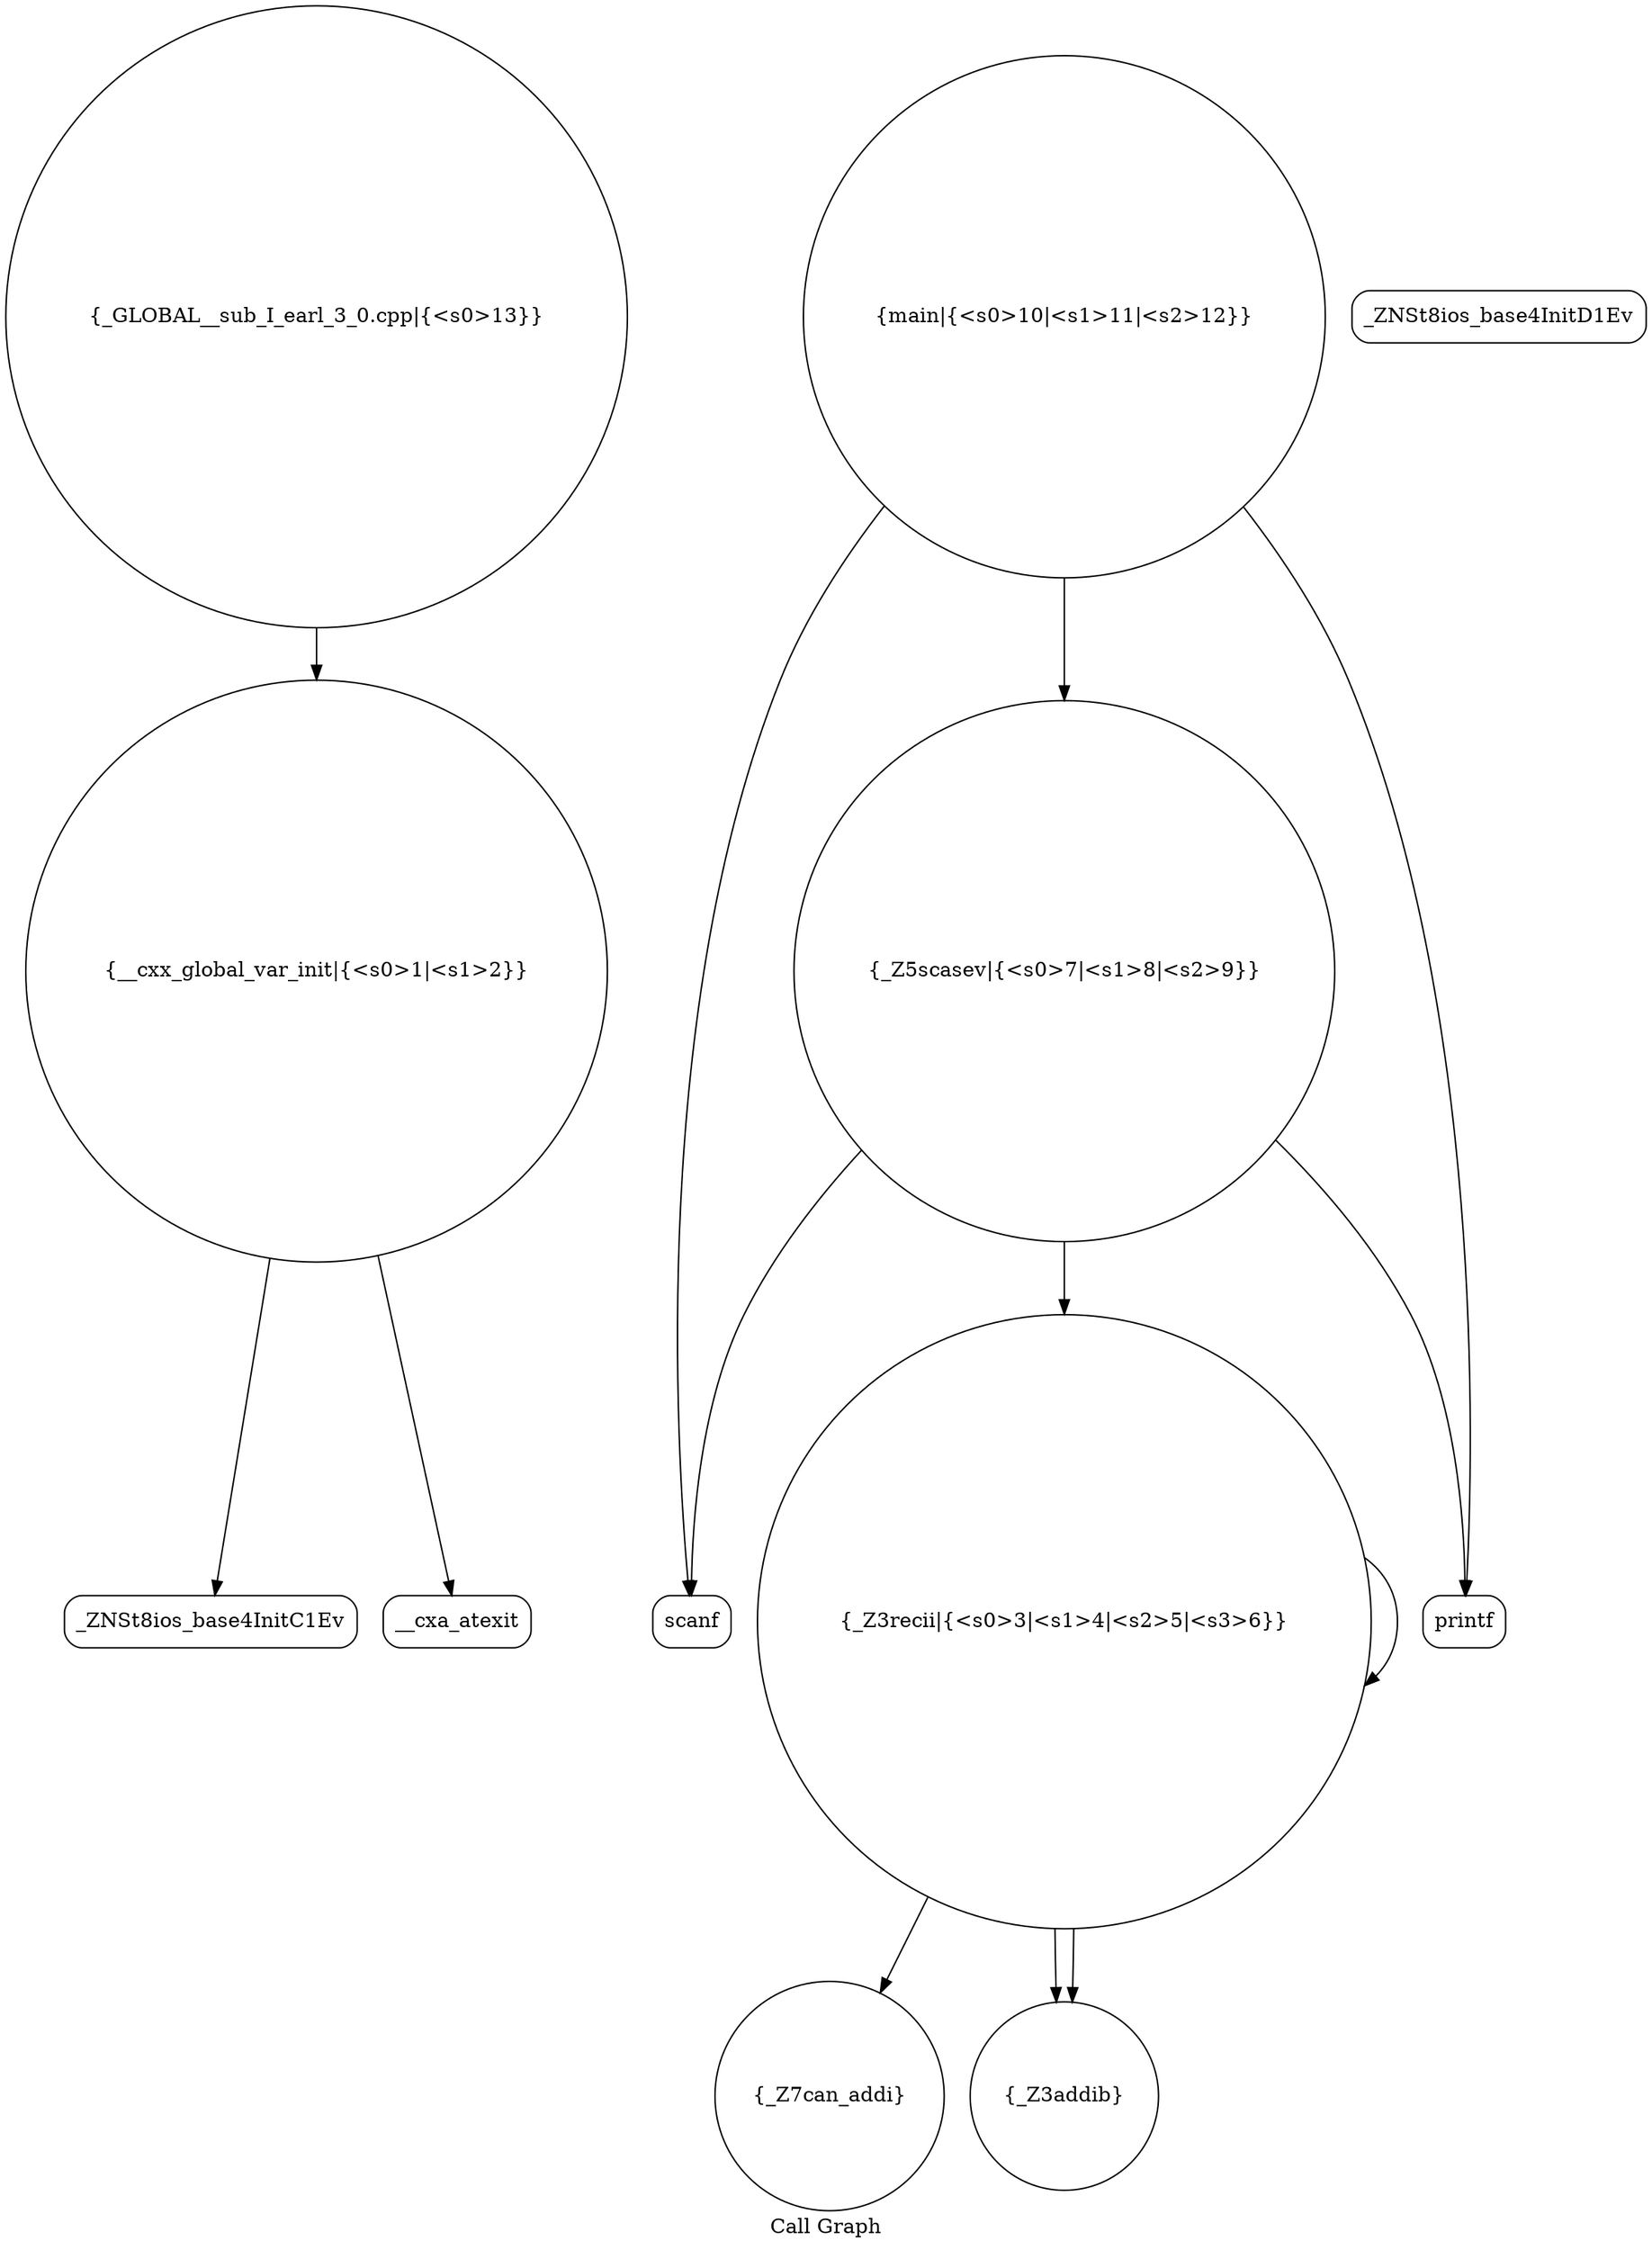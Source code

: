 digraph "Call Graph" {
	label="Call Graph";

	Node0x562763d7ad70 [shape=record,shape=circle,label="{__cxx_global_var_init|{<s0>1|<s1>2}}"];
	Node0x562763d7ad70:s0 -> Node0x562763d7b200[color=black];
	Node0x562763d7ad70:s1 -> Node0x562763d7b300[color=black];
	Node0x562763d7b500 [shape=record,shape=circle,label="{_Z5scasev|{<s0>7|<s1>8|<s2>9}}"];
	Node0x562763d7b500:s0 -> Node0x562763d7b580[color=black];
	Node0x562763d7b500:s1 -> Node0x562763d7b480[color=black];
	Node0x562763d7b500:s2 -> Node0x562763d7b600[color=black];
	Node0x562763d7b280 [shape=record,shape=Mrecord,label="{_ZNSt8ios_base4InitD1Ev}"];
	Node0x562763d7b600 [shape=record,shape=Mrecord,label="{printf}"];
	Node0x562763d7b380 [shape=record,shape=circle,label="{_Z7can_addi}"];
	Node0x562763d7b700 [shape=record,shape=circle,label="{_GLOBAL__sub_I_earl_3_0.cpp|{<s0>13}}"];
	Node0x562763d7b700:s0 -> Node0x562763d7ad70[color=black];
	Node0x562763d7b480 [shape=record,shape=circle,label="{_Z3recii|{<s0>3|<s1>4|<s2>5|<s3>6}}"];
	Node0x562763d7b480:s0 -> Node0x562763d7b380[color=black];
	Node0x562763d7b480:s1 -> Node0x562763d7b400[color=black];
	Node0x562763d7b480:s2 -> Node0x562763d7b480[color=black];
	Node0x562763d7b480:s3 -> Node0x562763d7b400[color=black];
	Node0x562763d7b200 [shape=record,shape=Mrecord,label="{_ZNSt8ios_base4InitC1Ev}"];
	Node0x562763d7b580 [shape=record,shape=Mrecord,label="{scanf}"];
	Node0x562763d7b300 [shape=record,shape=Mrecord,label="{__cxa_atexit}"];
	Node0x562763d7b680 [shape=record,shape=circle,label="{main|{<s0>10|<s1>11|<s2>12}}"];
	Node0x562763d7b680:s0 -> Node0x562763d7b580[color=black];
	Node0x562763d7b680:s1 -> Node0x562763d7b600[color=black];
	Node0x562763d7b680:s2 -> Node0x562763d7b500[color=black];
	Node0x562763d7b400 [shape=record,shape=circle,label="{_Z3addib}"];
}
